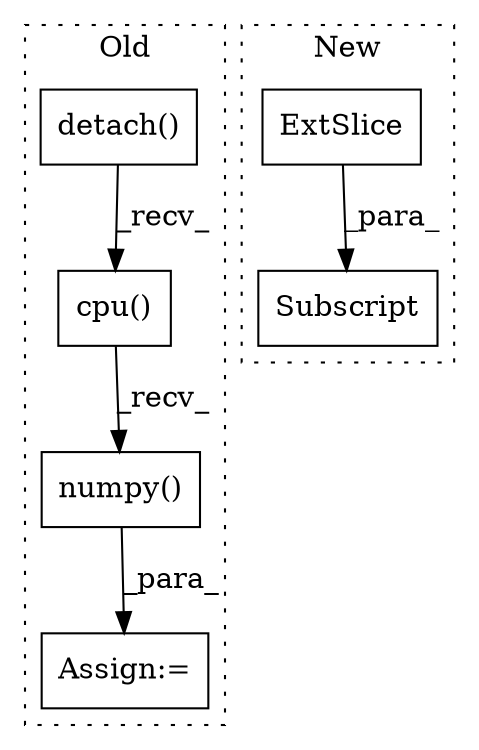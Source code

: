 digraph G {
subgraph cluster0 {
1 [label="detach()" a="75" s="1391" l="44" shape="box"];
4 [label="numpy()" a="75" s="1391" l="58" shape="box"];
5 [label="cpu()" a="75" s="1391" l="50" shape="box"];
6 [label="Assign:=" a="68" s="1592" l="3" shape="box"];
label = "Old";
style="dotted";
}
subgraph cluster1 {
2 [label="ExtSlice" a="85" s="1877" l="5" shape="box"];
3 [label="Subscript" a="63" s="1877,0" l="22,0" shape="box"];
label = "New";
style="dotted";
}
1 -> 5 [label="_recv_"];
2 -> 3 [label="_para_"];
4 -> 6 [label="_para_"];
5 -> 4 [label="_recv_"];
}